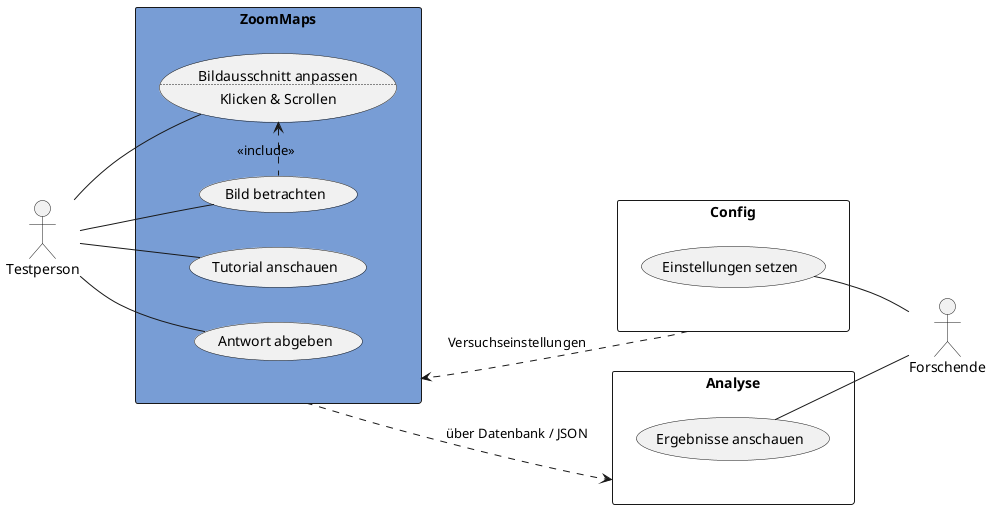 @startuml zoommaps
left to right direction

actor Testperson as t
actor Forschende as f

rectangle ZoomMaps as z #789dd5 {
    usecase "Tutorial anschauen" as td
    usecase "Bild betrachten" as bb
    usecase "Antwort abgeben" as aa
    usecase ba as "Bildausschnitt anpassen
    ..
    Klicken & Scrollen"
    bb .l.> ba : <<include>>
}

rectangle Config as c {
    usecase "Einstellungen setzen" as es
}

rectangle Analyse as a {
    usecase "Ergebnisse anschauen" as ea
}

' Testperson
t -- td
t -- bb
t -- ba
t -- aa

' Forschende
es -- f
ea -- f

' intern
z ..> a : über Datenbank / JSON
z <.. c : Versuchseinstellungen

@enduml
